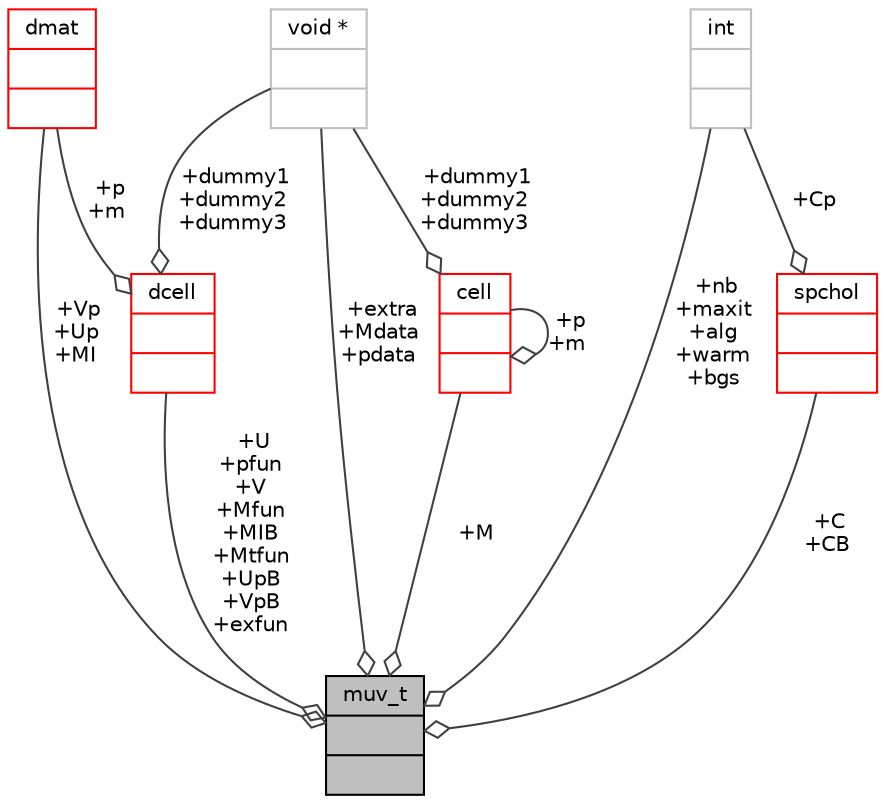 digraph "muv_t"
{
 // INTERACTIVE_SVG=YES
  bgcolor="transparent";
  edge [fontname="Helvetica",fontsize="10",labelfontname="Helvetica",labelfontsize="10"];
  node [fontname="Helvetica",fontsize="10",shape=record];
  Node1 [label="{muv_t\n||}",height=0.2,width=0.4,color="black", fillcolor="grey75", style="filled", fontcolor="black"];
  Node2 -> Node1 [color="grey25",fontsize="10",style="solid",label=" +U\n+pfun\n+V\n+Mfun\n+MIB\n+Mtfun\n+UpB\n+VpB\n+exfun" ,arrowhead="odiamond",fontname="Helvetica"];
  Node2 [label="{dcell\n||}",height=0.2,width=0.4,color="red",URL="$df/def/type_8h.html#df/d47/structdcell"];
  Node10 -> Node2 [color="grey25",fontsize="10",style="solid",label=" +p\n+m" ,arrowhead="odiamond",fontname="Helvetica"];
  Node10 [label="{dmat\n||}",height=0.2,width=0.4,color="red",URL="$d3/d27/structdmat.html"];
  Node6 -> Node2 [color="grey25",fontsize="10",style="solid",label=" +dummy1\n+dummy2\n+dummy3" ,arrowhead="odiamond",fontname="Helvetica"];
  Node6 [label="{void *\n||}",height=0.2,width=0.4,color="grey75"];
  Node17 -> Node1 [color="grey25",fontsize="10",style="solid",label=" +M" ,arrowhead="odiamond",fontname="Helvetica"];
  Node17 [label="{cell\n||}",height=0.2,width=0.4,color="red",URL="$df/def/type_8h.html#db/d76/structcell"];
  Node17 -> Node17 [color="grey25",fontsize="10",style="solid",label=" +p\n+m" ,arrowhead="odiamond",fontname="Helvetica"];
  Node6 -> Node17 [color="grey25",fontsize="10",style="solid",label=" +dummy1\n+dummy2\n+dummy3" ,arrowhead="odiamond",fontname="Helvetica"];
  Node5 -> Node1 [color="grey25",fontsize="10",style="solid",label=" +nb\n+maxit\n+alg\n+warm\n+bgs" ,arrowhead="odiamond",fontname="Helvetica"];
  Node5 [label="{int\n||}",height=0.2,width=0.4,color="grey75"];
  Node10 -> Node1 [color="grey25",fontsize="10",style="solid",label=" +Vp\n+Up\n+MI" ,arrowhead="odiamond",fontname="Helvetica"];
  Node6 -> Node1 [color="grey25",fontsize="10",style="solid",label=" +extra\n+Mdata\n+pdata" ,arrowhead="odiamond",fontname="Helvetica"];
  Node18 -> Node1 [color="grey25",fontsize="10",style="solid",label=" +C\n+CB" ,arrowhead="odiamond",fontname="Helvetica"];
  Node18 [label="{spchol\n||}",height=0.2,width=0.4,color="red",URL="$db/da8/chol_8h.html#d8/d3f/structspchol"];
  Node5 -> Node18 [color="grey25",fontsize="10",style="solid",label=" +Cp" ,arrowhead="odiamond",fontname="Helvetica"];
}
